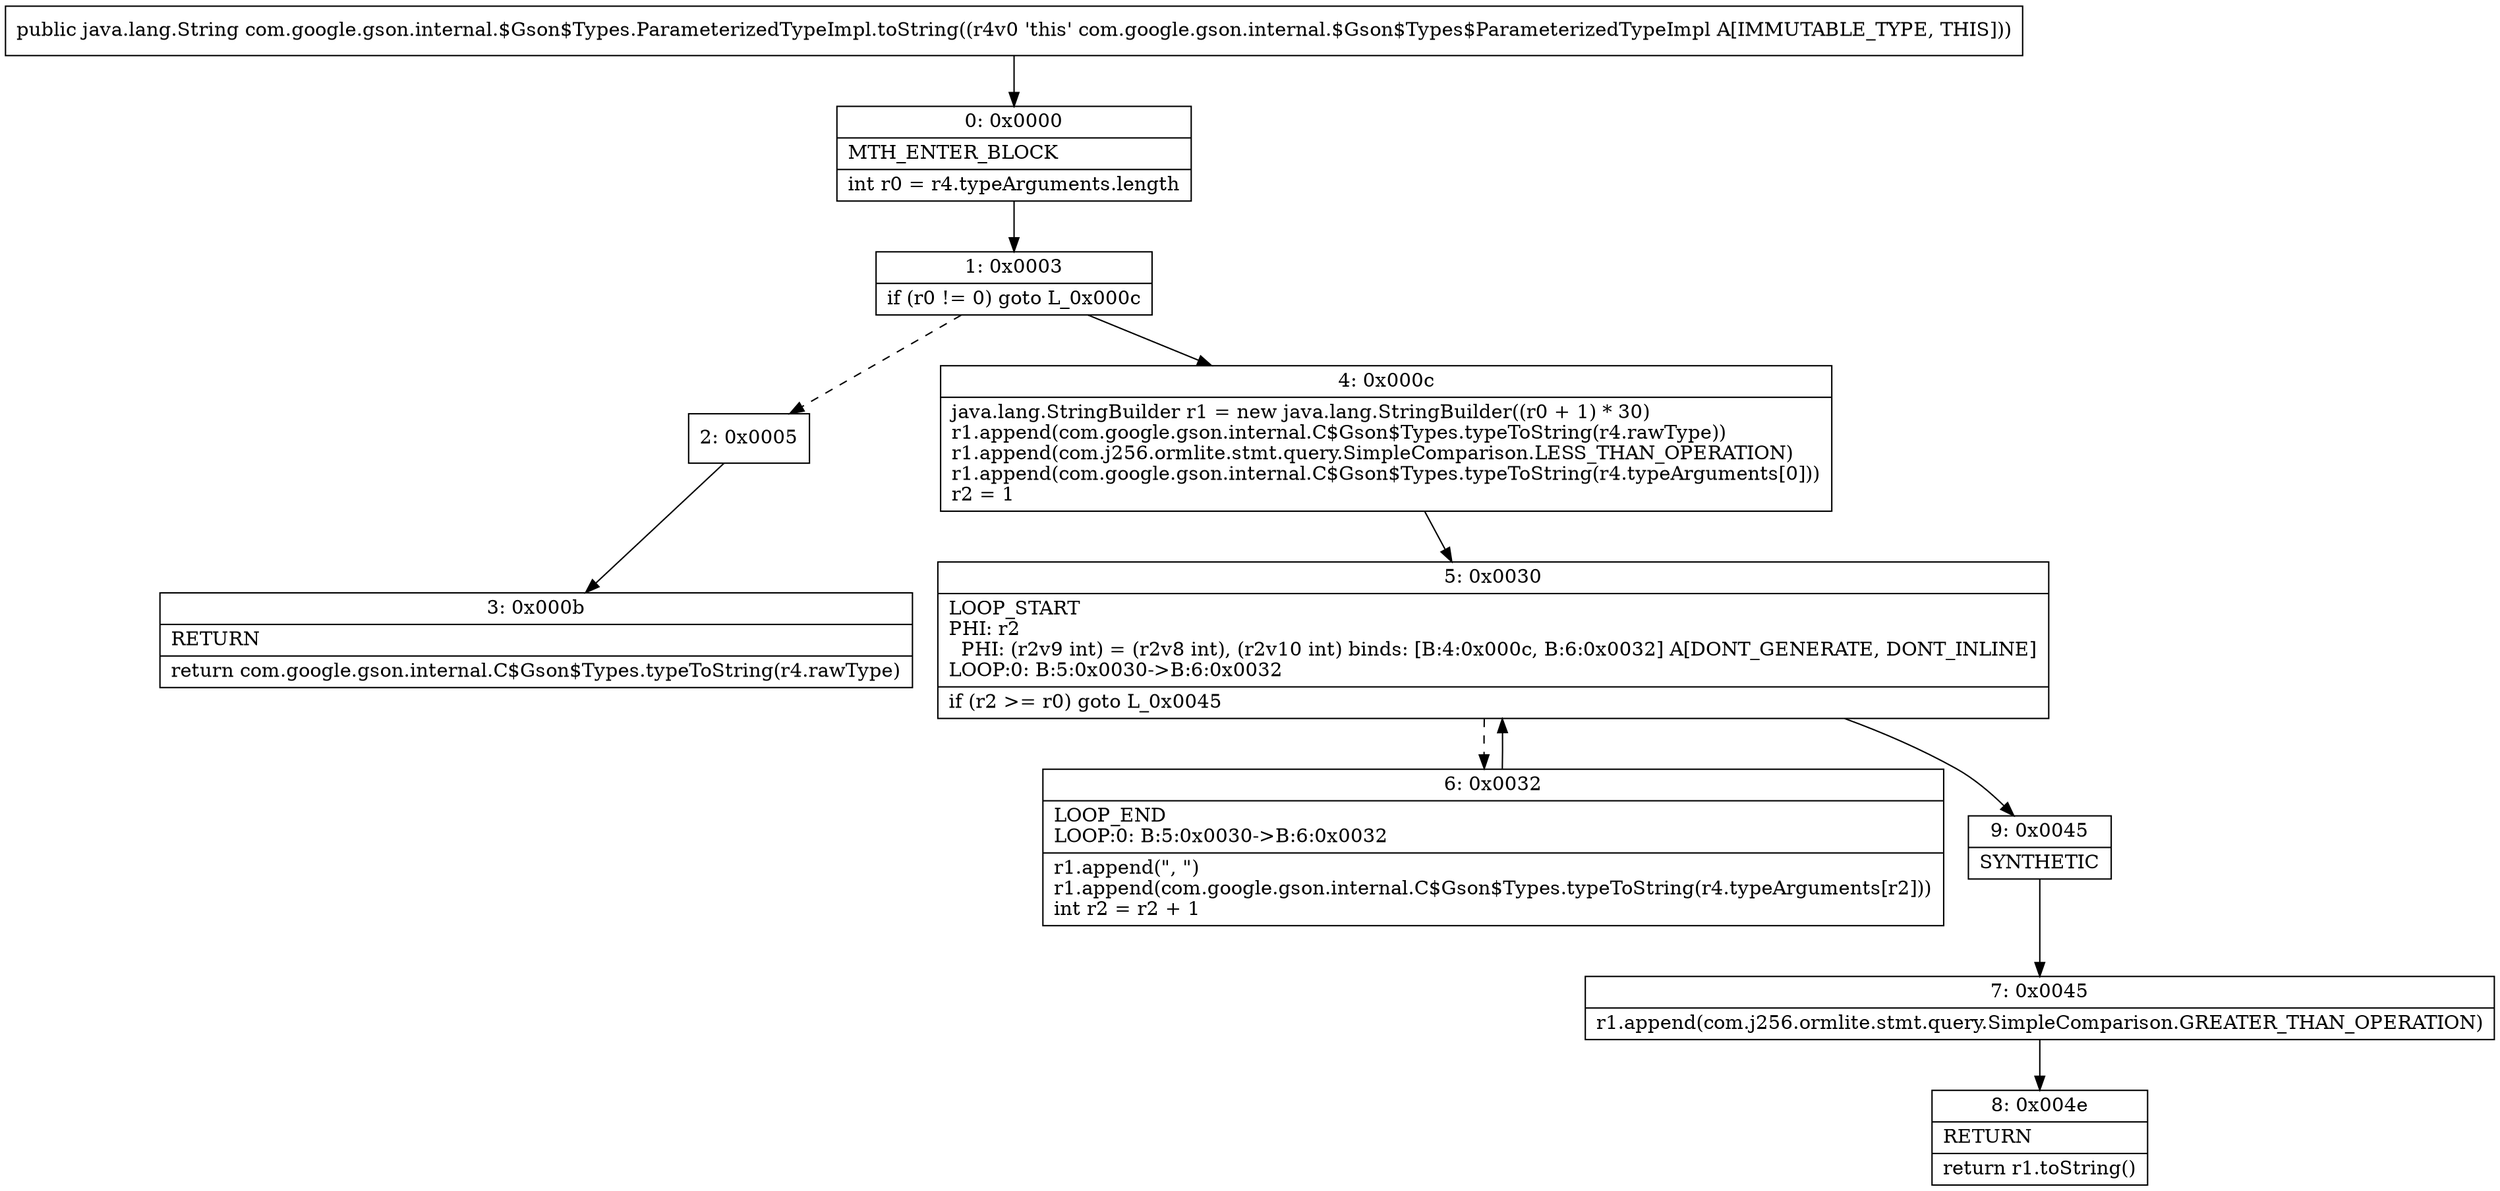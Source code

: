 digraph "CFG forcom.google.gson.internal.$Gson$Types.ParameterizedTypeImpl.toString()Ljava\/lang\/String;" {
Node_0 [shape=record,label="{0\:\ 0x0000|MTH_ENTER_BLOCK\l|int r0 = r4.typeArguments.length\l}"];
Node_1 [shape=record,label="{1\:\ 0x0003|if (r0 != 0) goto L_0x000c\l}"];
Node_2 [shape=record,label="{2\:\ 0x0005}"];
Node_3 [shape=record,label="{3\:\ 0x000b|RETURN\l|return com.google.gson.internal.C$Gson$Types.typeToString(r4.rawType)\l}"];
Node_4 [shape=record,label="{4\:\ 0x000c|java.lang.StringBuilder r1 = new java.lang.StringBuilder((r0 + 1) * 30)\lr1.append(com.google.gson.internal.C$Gson$Types.typeToString(r4.rawType))\lr1.append(com.j256.ormlite.stmt.query.SimpleComparison.LESS_THAN_OPERATION)\lr1.append(com.google.gson.internal.C$Gson$Types.typeToString(r4.typeArguments[0]))\lr2 = 1\l}"];
Node_5 [shape=record,label="{5\:\ 0x0030|LOOP_START\lPHI: r2 \l  PHI: (r2v9 int) = (r2v8 int), (r2v10 int) binds: [B:4:0x000c, B:6:0x0032] A[DONT_GENERATE, DONT_INLINE]\lLOOP:0: B:5:0x0030\-\>B:6:0x0032\l|if (r2 \>= r0) goto L_0x0045\l}"];
Node_6 [shape=record,label="{6\:\ 0x0032|LOOP_END\lLOOP:0: B:5:0x0030\-\>B:6:0x0032\l|r1.append(\", \")\lr1.append(com.google.gson.internal.C$Gson$Types.typeToString(r4.typeArguments[r2]))\lint r2 = r2 + 1\l}"];
Node_7 [shape=record,label="{7\:\ 0x0045|r1.append(com.j256.ormlite.stmt.query.SimpleComparison.GREATER_THAN_OPERATION)\l}"];
Node_8 [shape=record,label="{8\:\ 0x004e|RETURN\l|return r1.toString()\l}"];
Node_9 [shape=record,label="{9\:\ 0x0045|SYNTHETIC\l}"];
MethodNode[shape=record,label="{public java.lang.String com.google.gson.internal.$Gson$Types.ParameterizedTypeImpl.toString((r4v0 'this' com.google.gson.internal.$Gson$Types$ParameterizedTypeImpl A[IMMUTABLE_TYPE, THIS])) }"];
MethodNode -> Node_0;
Node_0 -> Node_1;
Node_1 -> Node_2[style=dashed];
Node_1 -> Node_4;
Node_2 -> Node_3;
Node_4 -> Node_5;
Node_5 -> Node_6[style=dashed];
Node_5 -> Node_9;
Node_6 -> Node_5;
Node_7 -> Node_8;
Node_9 -> Node_7;
}

